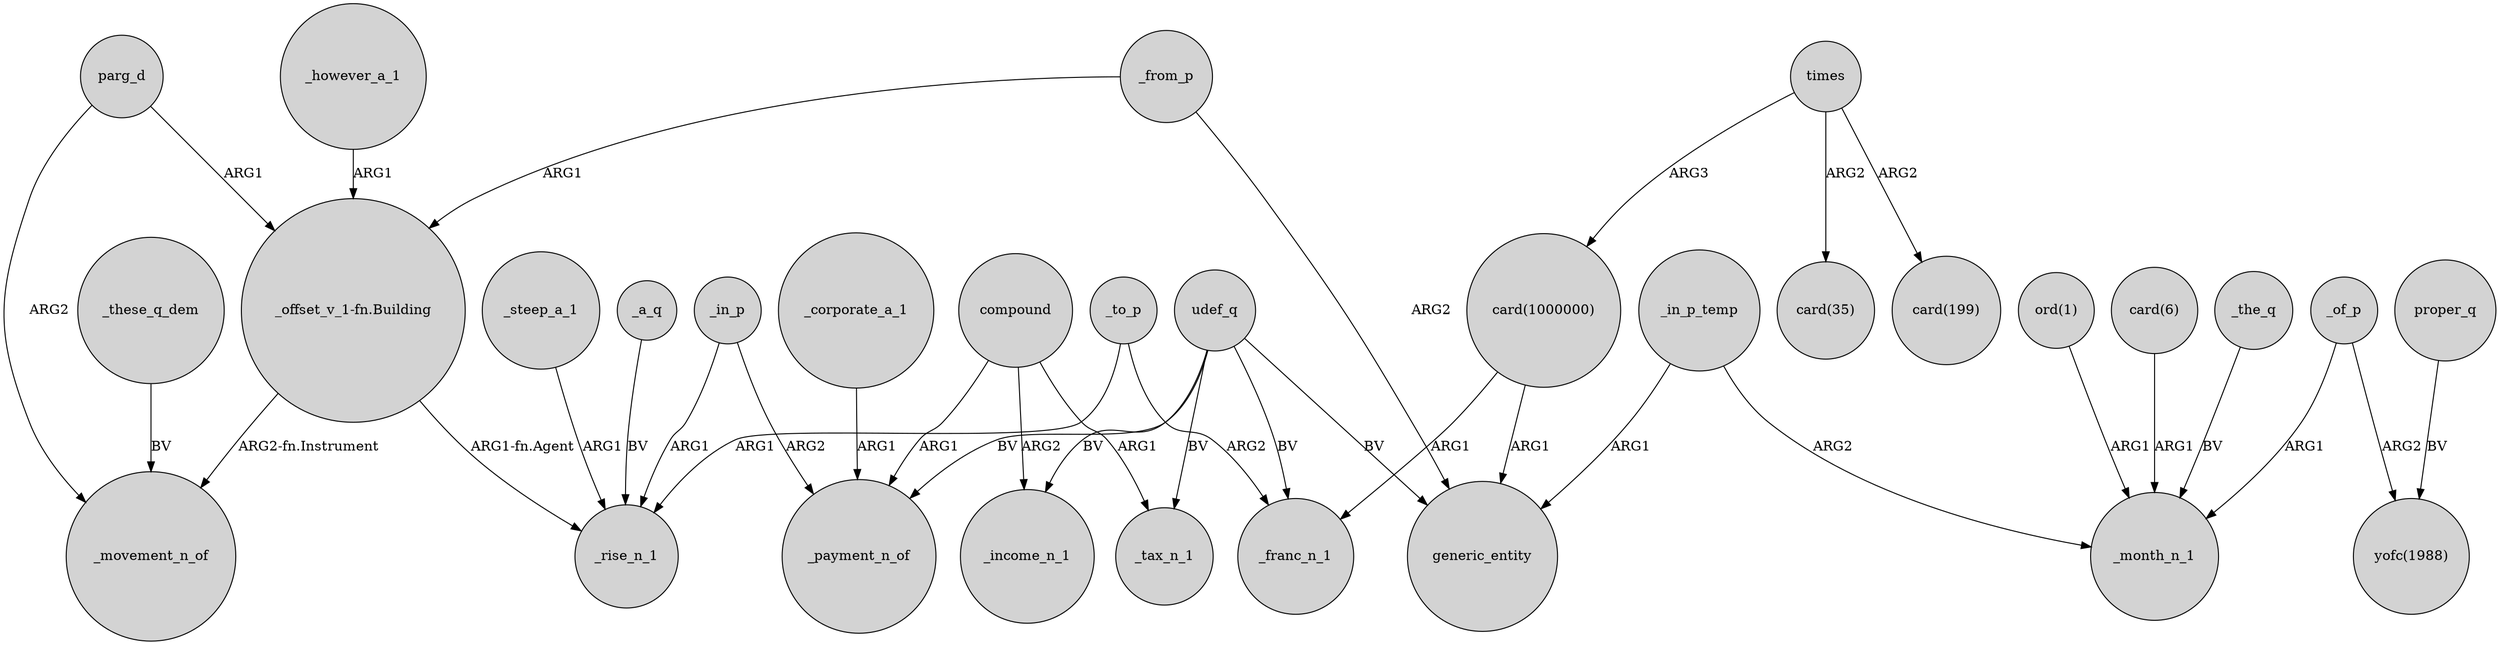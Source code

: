 digraph {
	node [shape=circle style=filled]
	_a_q -> _rise_n_1 [label=BV]
	"_offset_v_1-fn.Building" -> _rise_n_1 [label="ARG1-fn.Agent"]
	_steep_a_1 -> _rise_n_1 [label=ARG1]
	_from_p -> "_offset_v_1-fn.Building" [label=ARG1]
	_to_p -> _franc_n_1 [label=ARG2]
	parg_d -> "_offset_v_1-fn.Building" [label=ARG1]
	_corporate_a_1 -> _payment_n_of [label=ARG1]
	"ord(1)" -> _month_n_1 [label=ARG1]
	"card(1000000)" -> _franc_n_1 [label=ARG1]
	_the_q -> _month_n_1 [label=BV]
	udef_q -> _income_n_1 [label=BV]
	_from_p -> generic_entity [label=ARG2]
	_to_p -> _rise_n_1 [label=ARG1]
	udef_q -> _tax_n_1 [label=BV]
	times -> "card(1000000)" [label=ARG3]
	_in_p_temp -> generic_entity [label=ARG1]
	_of_p -> "yofc(1988)" [label=ARG2]
	udef_q -> generic_entity [label=BV]
	_these_q_dem -> _movement_n_of [label=BV]
	"card(1000000)" -> generic_entity [label=ARG1]
	parg_d -> _movement_n_of [label=ARG2]
	udef_q -> _franc_n_1 [label=BV]
	_in_p_temp -> _month_n_1 [label=ARG2]
	compound -> _tax_n_1 [label=ARG1]
	_however_a_1 -> "_offset_v_1-fn.Building" [label=ARG1]
	_of_p -> _month_n_1 [label=ARG1]
	times -> "card(199)" [label=ARG2]
	udef_q -> _payment_n_of [label=BV]
	proper_q -> "yofc(1988)" [label=BV]
	"_offset_v_1-fn.Building" -> _movement_n_of [label="ARG2-fn.Instrument"]
	_in_p -> _payment_n_of [label=ARG2]
	compound -> _payment_n_of [label=ARG1]
	"card(6)" -> _month_n_1 [label=ARG1]
	_in_p -> _rise_n_1 [label=ARG1]
	compound -> _income_n_1 [label=ARG2]
	times -> "card(35)" [label=ARG2]
}
